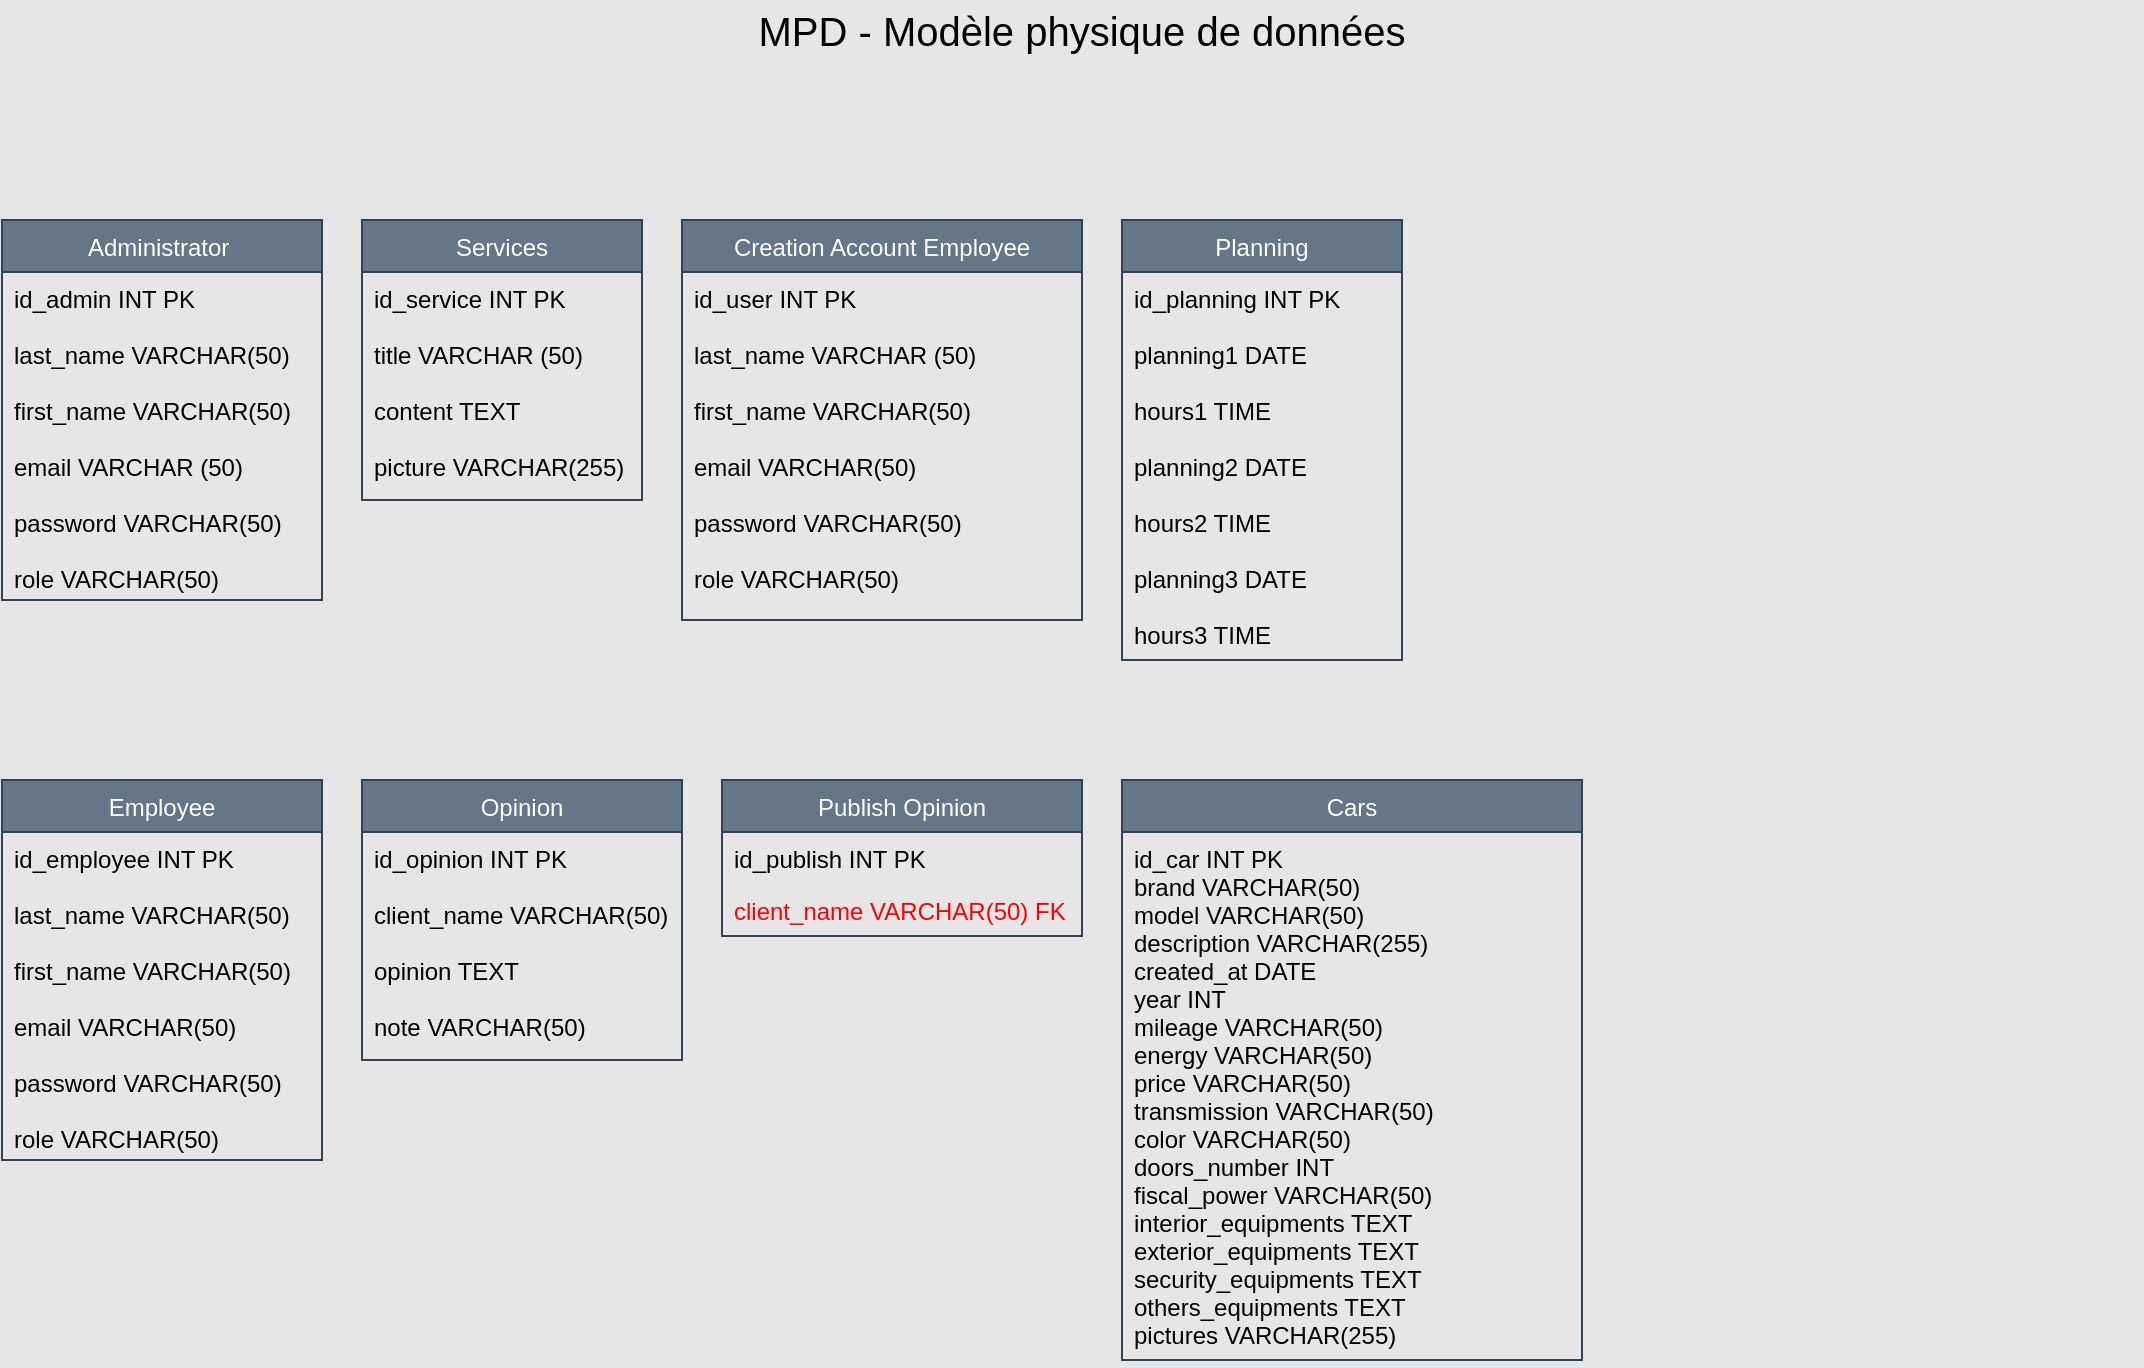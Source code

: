 <mxfile>
    <diagram id="JTq02O57-0V6QEIEFIKY" name="Page-1">
        <mxGraphModel dx="1116" dy="602" grid="1" gridSize="10" guides="1" tooltips="1" connect="1" arrows="1" fold="1" page="1" pageScale="1" pageWidth="1169" pageHeight="827" background="#E6E6E6" math="0" shadow="0">
            <root>
                <mxCell id="0"/>
                <mxCell id="1" parent="0"/>
                <mxCell id="2" value="Administrator " style="swimlane;fontStyle=0;childLayout=stackLayout;horizontal=1;startSize=26;fillColor=#647687;horizontalStack=0;resizeParent=1;resizeParentMax=0;resizeLast=0;collapsible=1;marginBottom=0;fontColor=#ffffff;strokeColor=#314354;" parent="1" vertex="1">
                    <mxGeometry x="40" y="120" width="160" height="190" as="geometry"/>
                </mxCell>
                <mxCell id="3" value="id_admin INT PK&#10;&#10;last_name VARCHAR(50)&#10;&#10;first_name VARCHAR(50)&#10;&#10;email VARCHAR (50)&#10;&#10;password VARCHAR(50)&#10;&#10;role VARCHAR(50)" style="text;strokeColor=none;fillColor=none;align=left;verticalAlign=top;spacingLeft=4;spacingRight=4;overflow=hidden;rotatable=0;points=[[0,0.5],[1,0.5]];portConstraint=eastwest;fontColor=#000000;spacingTop=0;spacing=2;" parent="2" vertex="1">
                    <mxGeometry y="26" width="160" height="164" as="geometry"/>
                </mxCell>
                <mxCell id="4" value="Services" style="swimlane;fontStyle=0;childLayout=stackLayout;horizontal=1;startSize=26;fillColor=#647687;horizontalStack=0;resizeParent=1;resizeParentMax=0;resizeLast=0;collapsible=1;marginBottom=0;fontColor=#ffffff;strokeColor=#314354;" parent="1" vertex="1">
                    <mxGeometry x="220" y="120" width="140" height="140" as="geometry"/>
                </mxCell>
                <mxCell id="5" value="id_service INT PK&#10;&#10;title VARCHAR (50)&#10;&#10;content TEXT&#10; &#10;picture VARCHAR(255)" style="text;strokeColor=none;fillColor=none;align=left;verticalAlign=top;spacingLeft=4;spacingRight=4;overflow=hidden;rotatable=0;points=[[0,0.5],[1,0.5]];portConstraint=eastwest;fontColor=#000000;" parent="4" vertex="1">
                    <mxGeometry y="26" width="140" height="114" as="geometry"/>
                </mxCell>
                <mxCell id="6" value="Creation Account Employee" style="swimlane;fontStyle=0;childLayout=stackLayout;horizontal=1;startSize=26;fillColor=#647687;horizontalStack=0;resizeParent=1;resizeParentMax=0;resizeLast=0;collapsible=1;marginBottom=0;fontColor=#ffffff;strokeColor=#314354;" parent="1" vertex="1">
                    <mxGeometry x="380" y="120" width="200" height="200" as="geometry"/>
                </mxCell>
                <mxCell id="7" value="id_user INT PK&#10;&#10;last_name VARCHAR (50)&#10;&#10;first_name VARCHAR(50)&#10;&#10;email VARCHAR(50)&#10;&#10;password VARCHAR(50)&#10;&#10;role VARCHAR(50)" style="text;strokeColor=none;fillColor=none;align=left;verticalAlign=top;spacingLeft=4;spacingRight=4;overflow=hidden;rotatable=0;points=[[0,0.5],[1,0.5]];portConstraint=eastwest;fontColor=#000000;" parent="6" vertex="1">
                    <mxGeometry y="26" width="200" height="174" as="geometry"/>
                </mxCell>
                <mxCell id="8" value="MPD - Modèle physique de données" style="text;html=1;strokeColor=none;fillColor=none;align=center;verticalAlign=middle;whiteSpace=wrap;rounded=0;fontColor=#000000;fontSize=20;" parent="1" vertex="1">
                    <mxGeometry x="50" y="10" width="1060" height="30" as="geometry"/>
                </mxCell>
                <mxCell id="9" value="Planning" style="swimlane;fontStyle=0;childLayout=stackLayout;horizontal=1;startSize=26;fillColor=#647687;horizontalStack=0;resizeParent=1;resizeParentMax=0;resizeLast=0;collapsible=1;marginBottom=0;fontColor=#ffffff;strokeColor=#314354;" parent="1" vertex="1">
                    <mxGeometry x="600" y="120" width="140" height="220" as="geometry"/>
                </mxCell>
                <mxCell id="10" value="id_planning INT PK&#10;&#10;planning1 DATE&#10;&#10;hours1 TIME&#10;&#10;planning2 DATE&#10;&#10;hours2 TIME&#10;&#10;planning3 DATE&#10;&#10;hours3 TIME" style="text;strokeColor=none;fillColor=none;align=left;verticalAlign=top;spacingLeft=4;spacingRight=4;overflow=hidden;rotatable=0;points=[[0,0.5],[1,0.5]];portConstraint=eastwest;fontColor=#000000;" parent="9" vertex="1">
                    <mxGeometry y="26" width="140" height="194" as="geometry"/>
                </mxCell>
                <mxCell id="11" value="Employee" style="swimlane;fontStyle=0;childLayout=stackLayout;horizontal=1;startSize=26;fillColor=#647687;horizontalStack=0;resizeParent=1;resizeParentMax=0;resizeLast=0;collapsible=1;marginBottom=0;fontColor=#ffffff;strokeColor=#314354;" parent="1" vertex="1">
                    <mxGeometry x="40" y="400" width="160" height="190" as="geometry"/>
                </mxCell>
                <mxCell id="12" value="id_employee INT PK&#10;&#10;last_name VARCHAR(50) &#10;&#10;first_name VARCHAR(50)&#10;&#10;email VARCHAR(50)&#10;&#10;password VARCHAR(50) &#10;&#10;role VARCHAR(50)" style="text;strokeColor=none;fillColor=none;align=left;verticalAlign=top;spacingLeft=4;spacingRight=4;overflow=hidden;rotatable=0;points=[[0,0.5],[1,0.5]];portConstraint=eastwest;fontColor=#000000;" parent="11" vertex="1">
                    <mxGeometry y="26" width="160" height="164" as="geometry"/>
                </mxCell>
                <mxCell id="13" value="Opinion" style="swimlane;fontStyle=0;childLayout=stackLayout;horizontal=1;startSize=26;fillColor=#647687;horizontalStack=0;resizeParent=1;resizeParentMax=0;resizeLast=0;collapsible=1;marginBottom=0;fontColor=#ffffff;strokeColor=#314354;" parent="1" vertex="1">
                    <mxGeometry x="220" y="400" width="160" height="140" as="geometry"/>
                </mxCell>
                <mxCell id="14" value="id_opinion INT PK&#10;&#10;client_name VARCHAR(50)&#10;&#10;opinion TEXT&#10;&#10;note VARCHAR(50)" style="text;strokeColor=none;fillColor=none;align=left;verticalAlign=top;spacingLeft=4;spacingRight=4;overflow=hidden;rotatable=0;points=[[0,0.5],[1,0.5]];portConstraint=eastwest;fontColor=#000000;" parent="13" vertex="1">
                    <mxGeometry y="26" width="160" height="114" as="geometry"/>
                </mxCell>
                <mxCell id="15" value="Publish Opinion" style="swimlane;fontStyle=0;childLayout=stackLayout;horizontal=1;startSize=26;fillColor=#647687;horizontalStack=0;resizeParent=1;resizeParentMax=0;resizeLast=0;collapsible=1;marginBottom=0;fontColor=#ffffff;strokeColor=#314354;" parent="1" vertex="1">
                    <mxGeometry x="400" y="400" width="180" height="78" as="geometry"/>
                </mxCell>
                <mxCell id="16" value="id_publish INT PK" style="text;strokeColor=none;fillColor=none;align=left;verticalAlign=top;spacingLeft=4;spacingRight=4;overflow=hidden;rotatable=0;points=[[0,0.5],[1,0.5]];portConstraint=eastwest;fontColor=#000000;" parent="15" vertex="1">
                    <mxGeometry y="26" width="180" height="26" as="geometry"/>
                </mxCell>
                <mxCell id="17" value="client_name VARCHAR(50) FK" style="text;strokeColor=none;fillColor=none;align=left;verticalAlign=top;spacingLeft=4;spacingRight=4;overflow=hidden;rotatable=0;points=[[0,0.5],[1,0.5]];portConstraint=eastwest;fontColor=#FF0000;" parent="15" vertex="1">
                    <mxGeometry y="52" width="180" height="26" as="geometry"/>
                </mxCell>
                <mxCell id="18" value="Cars" style="swimlane;fontStyle=0;childLayout=stackLayout;horizontal=1;startSize=26;fillColor=#647687;horizontalStack=0;resizeParent=1;resizeParentMax=0;resizeLast=0;collapsible=1;marginBottom=0;fontColor=#ffffff;strokeColor=#314354;" parent="1" vertex="1">
                    <mxGeometry x="600" y="400" width="230" height="290" as="geometry"/>
                </mxCell>
                <mxCell id="19" value="id_car INT PK&#10;brand VARCHAR(50)&#10;model VARCHAR(50)&#10;description VARCHAR(255)&#10;created_at DATE&#10;year INT&#10;mileage VARCHAR(50)&#10;energy VARCHAR(50)&#10;price VARCHAR(50)&#10;transmission VARCHAR(50)&#10;color VARCHAR(50)&#10;doors_number INT&#10;fiscal_power VARCHAR(50)&#10;interior_equipments TEXT&#10;exterior_equipments TEXT&#10;security_equipments TEXT&#10;others_equipments TEXT&#10;pictures VARCHAR(255)" style="text;strokeColor=none;fillColor=none;align=left;verticalAlign=top;spacingLeft=4;spacingRight=4;overflow=hidden;rotatable=0;points=[[0,0.5],[1,0.5]];portConstraint=eastwest;fontColor=#000000;" parent="18" vertex="1">
                    <mxGeometry y="26" width="230" height="264" as="geometry"/>
                </mxCell>
            </root>
        </mxGraphModel>
    </diagram>
</mxfile>